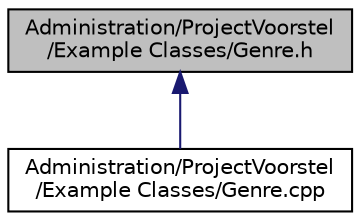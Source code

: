 digraph "Administration/ProjectVoorstel/Example Classes/Genre.h"
{
 // LATEX_PDF_SIZE
  edge [fontname="Helvetica",fontsize="10",labelfontname="Helvetica",labelfontsize="10"];
  node [fontname="Helvetica",fontsize="10",shape=record];
  Node1 [label="Administration/ProjectVoorstel\l/Example Classes/Genre.h",height=0.2,width=0.4,color="black", fillcolor="grey75", style="filled", fontcolor="black",tooltip=" "];
  Node1 -> Node2 [dir="back",color="midnightblue",fontsize="10",style="solid",fontname="Helvetica"];
  Node2 [label="Administration/ProjectVoorstel\l/Example Classes/Genre.cpp",height=0.2,width=0.4,color="black", fillcolor="white", style="filled",URL="$Administration_2ProjectVoorstel_2Example_01Classes_2Genre_8cpp.html",tooltip=" "];
}
